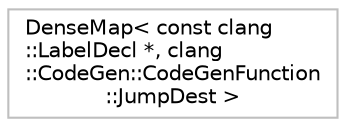 digraph "Graphical Class Hierarchy"
{
 // LATEX_PDF_SIZE
  bgcolor="transparent";
  edge [fontname="Helvetica",fontsize="10",labelfontname="Helvetica",labelfontsize="10"];
  node [fontname="Helvetica",fontsize="10",shape=record];
  rankdir="LR";
  Node0 [label="DenseMap\< const clang\l::LabelDecl *, clang\l::CodeGen::CodeGenFunction\l::JumpDest \>",height=0.2,width=0.4,color="grey75",tooltip=" "];
}
